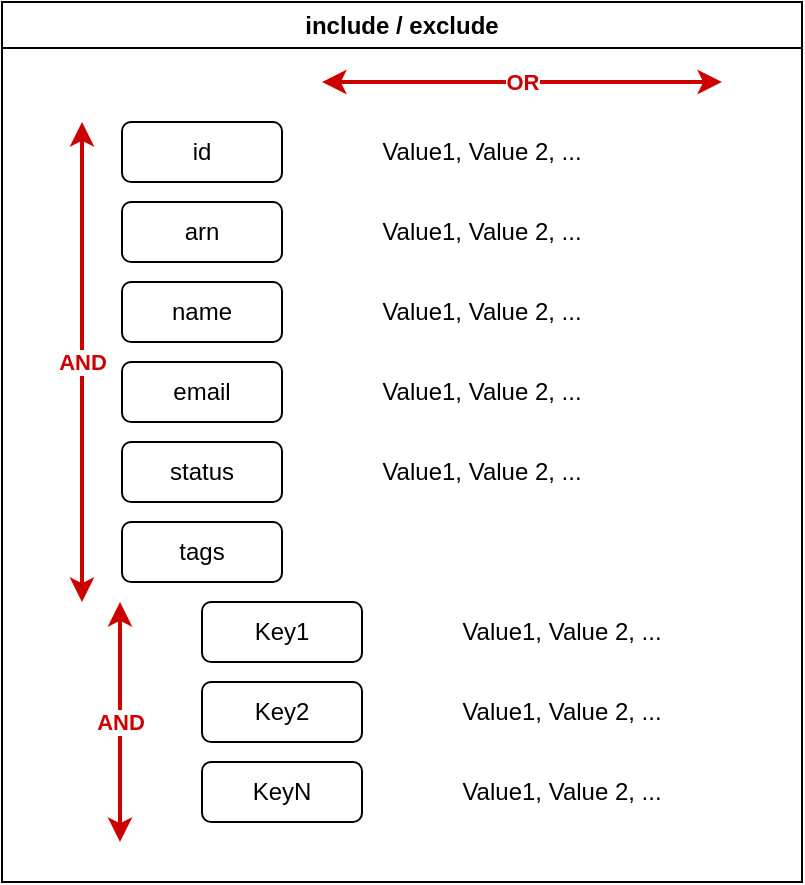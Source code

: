 <mxfile version="22.1.16" type="device">
  <diagram name="Seite-1" id="t368Q3ZAy3sOordnPLYS">
    <mxGraphModel dx="954" dy="543" grid="1" gridSize="10" guides="1" tooltips="1" connect="1" arrows="1" fold="1" page="1" pageScale="1" pageWidth="827" pageHeight="1169" math="0" shadow="0">
      <root>
        <mxCell id="0" />
        <mxCell id="1" parent="0" />
        <mxCell id="J9F0WCmIQuaZRGiDSBnv-26" value="include / exclude" style="swimlane;whiteSpace=wrap;html=1;" parent="1" vertex="1">
          <mxGeometry x="600" y="40" width="400" height="440" as="geometry">
            <mxRectangle x="120" y="60" width="80" height="30" as="alternateBounds" />
          </mxGeometry>
        </mxCell>
        <mxCell id="J9F0WCmIQuaZRGiDSBnv-1" value="id" style="rounded=1;whiteSpace=wrap;html=1;" parent="J9F0WCmIQuaZRGiDSBnv-26" vertex="1">
          <mxGeometry x="60" y="60" width="80" height="30" as="geometry" />
        </mxCell>
        <mxCell id="J9F0WCmIQuaZRGiDSBnv-2" value="arn" style="rounded=1;whiteSpace=wrap;html=1;" parent="J9F0WCmIQuaZRGiDSBnv-26" vertex="1">
          <mxGeometry x="60" y="100" width="80" height="30" as="geometry" />
        </mxCell>
        <mxCell id="J9F0WCmIQuaZRGiDSBnv-3" value="name" style="rounded=1;whiteSpace=wrap;html=1;" parent="J9F0WCmIQuaZRGiDSBnv-26" vertex="1">
          <mxGeometry x="60" y="140" width="80" height="30" as="geometry" />
        </mxCell>
        <mxCell id="J9F0WCmIQuaZRGiDSBnv-4" value="email" style="rounded=1;whiteSpace=wrap;html=1;" parent="J9F0WCmIQuaZRGiDSBnv-26" vertex="1">
          <mxGeometry x="60" y="180" width="80" height="30" as="geometry" />
        </mxCell>
        <mxCell id="J9F0WCmIQuaZRGiDSBnv-5" value="status" style="rounded=1;whiteSpace=wrap;html=1;" parent="J9F0WCmIQuaZRGiDSBnv-26" vertex="1">
          <mxGeometry x="60" y="220" width="80" height="30" as="geometry" />
        </mxCell>
        <mxCell id="J9F0WCmIQuaZRGiDSBnv-6" value="tags" style="rounded=1;whiteSpace=wrap;html=1;" parent="J9F0WCmIQuaZRGiDSBnv-26" vertex="1">
          <mxGeometry x="60" y="260" width="80" height="30" as="geometry" />
        </mxCell>
        <mxCell id="J9F0WCmIQuaZRGiDSBnv-7" value="AND" style="endArrow=classic;startArrow=classic;html=1;rounded=0;fontColor=#CC0000;fontStyle=1;strokeColor=#CC0000;strokeWidth=2;" parent="J9F0WCmIQuaZRGiDSBnv-26" edge="1">
          <mxGeometry width="50" height="50" relative="1" as="geometry">
            <mxPoint x="40" y="300" as="sourcePoint" />
            <mxPoint x="40" y="60" as="targetPoint" />
          </mxGeometry>
        </mxCell>
        <mxCell id="J9F0WCmIQuaZRGiDSBnv-9" value="Value1, Value 2, ..." style="text;html=1;strokeColor=none;fillColor=none;align=center;verticalAlign=middle;whiteSpace=wrap;rounded=0;" parent="J9F0WCmIQuaZRGiDSBnv-26" vertex="1">
          <mxGeometry x="140" y="55" width="200" height="40" as="geometry" />
        </mxCell>
        <mxCell id="J9F0WCmIQuaZRGiDSBnv-10" value="Value1, Value 2, ..." style="text;html=1;strokeColor=none;fillColor=none;align=center;verticalAlign=middle;whiteSpace=wrap;rounded=0;" parent="J9F0WCmIQuaZRGiDSBnv-26" vertex="1">
          <mxGeometry x="140" y="135" width="200" height="40" as="geometry" />
        </mxCell>
        <mxCell id="J9F0WCmIQuaZRGiDSBnv-11" value="Value1, Value 2, ..." style="text;html=1;strokeColor=none;fillColor=none;align=center;verticalAlign=middle;whiteSpace=wrap;rounded=0;" parent="J9F0WCmIQuaZRGiDSBnv-26" vertex="1">
          <mxGeometry x="140" y="175" width="200" height="40" as="geometry" />
        </mxCell>
        <mxCell id="J9F0WCmIQuaZRGiDSBnv-13" value="OR" style="endArrow=classic;startArrow=classic;html=1;rounded=0;fontColor=#CC0000;fontStyle=1;strokeColor=#CC0000;strokeWidth=2;" parent="J9F0WCmIQuaZRGiDSBnv-26" edge="1">
          <mxGeometry width="50" height="50" relative="1" as="geometry">
            <mxPoint x="160" y="40" as="sourcePoint" />
            <mxPoint x="360" y="40" as="targetPoint" />
          </mxGeometry>
        </mxCell>
        <mxCell id="J9F0WCmIQuaZRGiDSBnv-19" value="Value1, Value 2, ..." style="text;html=1;strokeColor=none;fillColor=none;align=center;verticalAlign=middle;whiteSpace=wrap;rounded=0;" parent="J9F0WCmIQuaZRGiDSBnv-26" vertex="1">
          <mxGeometry x="140" y="95" width="200" height="40" as="geometry" />
        </mxCell>
        <mxCell id="J9F0WCmIQuaZRGiDSBnv-20" value="Key1" style="rounded=1;whiteSpace=wrap;html=1;" parent="J9F0WCmIQuaZRGiDSBnv-26" vertex="1">
          <mxGeometry x="100" y="300" width="80" height="30" as="geometry" />
        </mxCell>
        <mxCell id="J9F0WCmIQuaZRGiDSBnv-21" value="Key2" style="rounded=1;whiteSpace=wrap;html=1;" parent="J9F0WCmIQuaZRGiDSBnv-26" vertex="1">
          <mxGeometry x="100" y="340" width="80" height="30" as="geometry" />
        </mxCell>
        <mxCell id="J9F0WCmIQuaZRGiDSBnv-23" value="KeyN" style="rounded=1;whiteSpace=wrap;html=1;" parent="J9F0WCmIQuaZRGiDSBnv-26" vertex="1">
          <mxGeometry x="100" y="380" width="80" height="30" as="geometry" />
        </mxCell>
        <mxCell id="J9F0WCmIQuaZRGiDSBnv-25" value="AND" style="endArrow=classic;startArrow=classic;html=1;rounded=0;fontColor=#CC0000;fontStyle=1;strokeColor=#CC0000;strokeWidth=2;" parent="J9F0WCmIQuaZRGiDSBnv-26" edge="1">
          <mxGeometry width="50" height="50" relative="1" as="geometry">
            <mxPoint x="59" y="420" as="sourcePoint" />
            <mxPoint x="59" y="300" as="targetPoint" />
          </mxGeometry>
        </mxCell>
        <mxCell id="J9F0WCmIQuaZRGiDSBnv-12" value="Value1, Value 2, ..." style="text;html=1;strokeColor=none;fillColor=none;align=center;verticalAlign=middle;whiteSpace=wrap;rounded=0;" parent="J9F0WCmIQuaZRGiDSBnv-26" vertex="1">
          <mxGeometry x="180" y="295" width="200" height="40" as="geometry" />
        </mxCell>
        <mxCell id="J9F0WCmIQuaZRGiDSBnv-22" value="Value1, Value 2, ..." style="text;html=1;strokeColor=none;fillColor=none;align=center;verticalAlign=middle;whiteSpace=wrap;rounded=0;" parent="J9F0WCmIQuaZRGiDSBnv-26" vertex="1">
          <mxGeometry x="180" y="335" width="200" height="40" as="geometry" />
        </mxCell>
        <mxCell id="J9F0WCmIQuaZRGiDSBnv-24" value="Value1, Value 2, ..." style="text;html=1;strokeColor=none;fillColor=none;align=center;verticalAlign=middle;whiteSpace=wrap;rounded=0;" parent="J9F0WCmIQuaZRGiDSBnv-26" vertex="1">
          <mxGeometry x="180" y="375" width="200" height="40" as="geometry" />
        </mxCell>
        <mxCell id="J9F0WCmIQuaZRGiDSBnv-53" value="Value1, Value 2, ..." style="text;html=1;strokeColor=none;fillColor=none;align=center;verticalAlign=middle;whiteSpace=wrap;rounded=0;" parent="J9F0WCmIQuaZRGiDSBnv-26" vertex="1">
          <mxGeometry x="140" y="215" width="200" height="40" as="geometry" />
        </mxCell>
      </root>
    </mxGraphModel>
  </diagram>
</mxfile>
